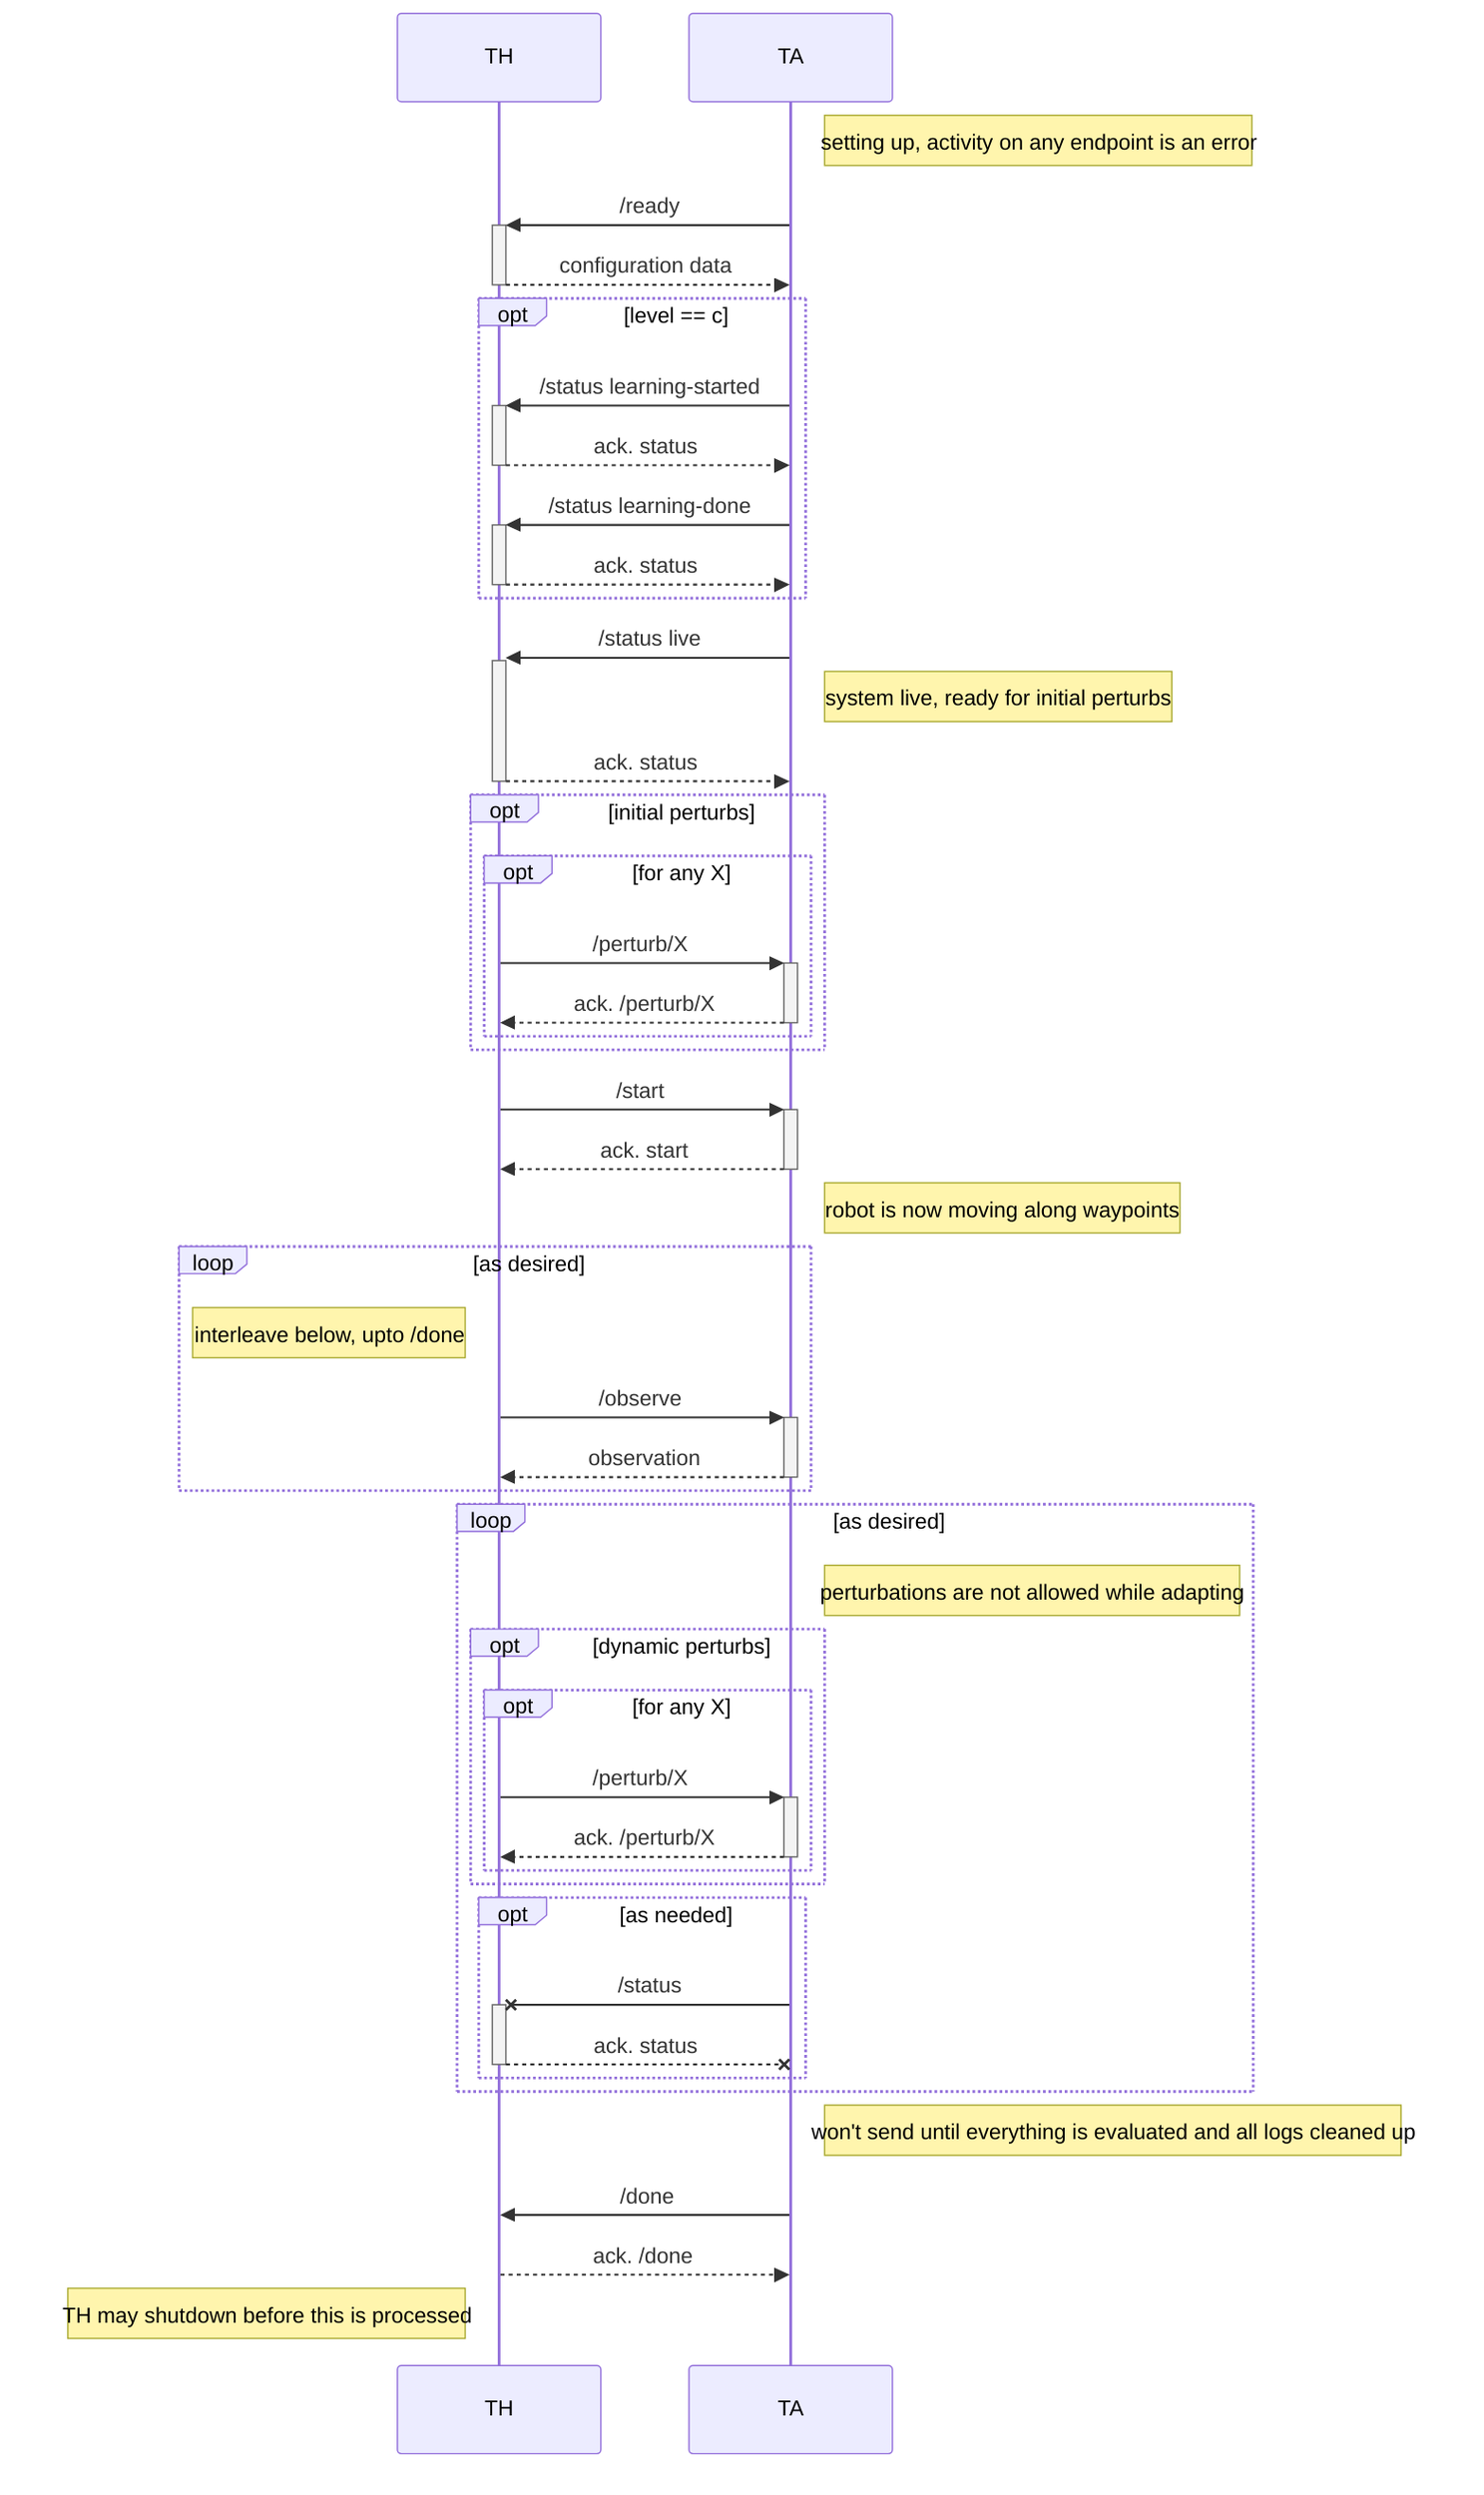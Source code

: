 sequenceDiagram
	participant TH
	participant TA

	Note right of TA: setting up, activity on any endpoint is an error

        TA ->>+ TH: /ready
        TH -->>- TA: configuration data

	opt level == c
	        TA ->>+ TH: /status learning-started
        	TH -->>- TA: ack. status

        	TA ->>+ TH: /status learning-done
		TH -->>- TA: ack. status
	end

        TA ->>+ TH: /status live
        Note right of TA: system live, ready for initial perturbs
        TH -->>- TA: ack. status

        opt initial perturbs
            opt for any X
                 TH ->>+ TA: /perturb/X
                 TA -->>- TH: ack. /perturb/X
            end
        end

        TH ->>+ TA: /start
        TA -->>- TH: ack. start
        Note right of TA: robot is now moving along waypoints
	loop as desired
	     Note left of TH: interleave below, upto /done
	     TH ->>+ TA: /observe
	     TA -->>- TH: observation
	end

        loop as desired
		Note right of TA: perturbations are not allowed while adapting
                opt dynamic perturbs
                            opt for any X
                                 TH ->>+ TA: /perturb/X
                                 TA -->>- TH: ack. /perturb/X
                            end
                end

                opt as needed
                    TA -x+ TH: /status
                    TH --x- TA: ack. status
                end
        end

	Note right of TA: won't send until everything is evaluated and all logs cleaned up
        TA ->> TH: /done
        TH -->> TA: ack. /done

        Note left of TH: TH may shutdown before this is processed